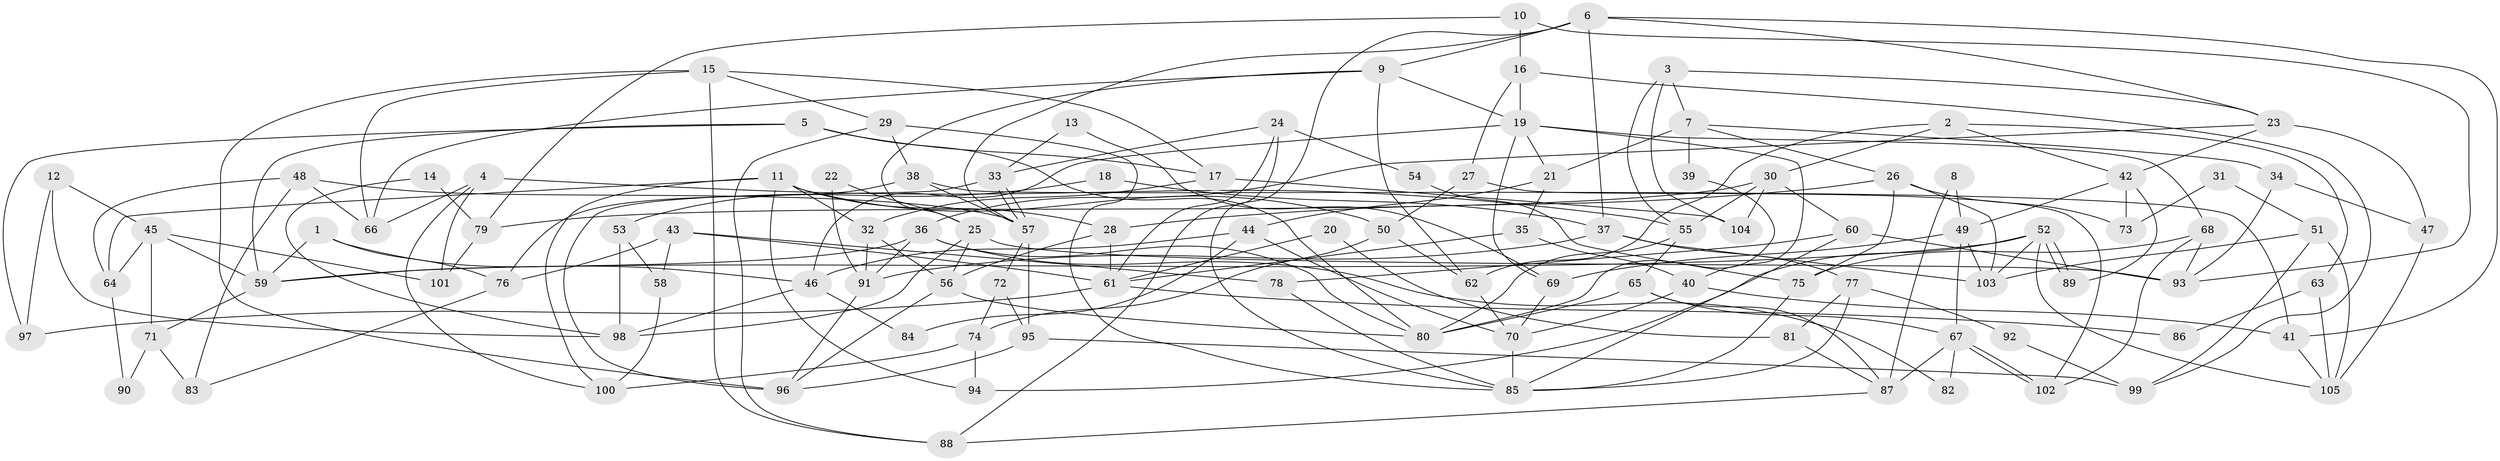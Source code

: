 // coarse degree distribution, {6: 0.11538461538461539, 8: 0.07692307692307693, 15: 0.038461538461538464, 4: 0.25, 12: 0.019230769230769232, 10: 0.019230769230769232, 3: 0.17307692307692307, 5: 0.1346153846153846, 11: 0.019230769230769232, 9: 0.038461538461538464, 1: 0.057692307692307696, 2: 0.057692307692307696}
// Generated by graph-tools (version 1.1) at 2025/18/03/04/25 18:18:54]
// undirected, 105 vertices, 210 edges
graph export_dot {
graph [start="1"]
  node [color=gray90,style=filled];
  1;
  2;
  3;
  4;
  5;
  6;
  7;
  8;
  9;
  10;
  11;
  12;
  13;
  14;
  15;
  16;
  17;
  18;
  19;
  20;
  21;
  22;
  23;
  24;
  25;
  26;
  27;
  28;
  29;
  30;
  31;
  32;
  33;
  34;
  35;
  36;
  37;
  38;
  39;
  40;
  41;
  42;
  43;
  44;
  45;
  46;
  47;
  48;
  49;
  50;
  51;
  52;
  53;
  54;
  55;
  56;
  57;
  58;
  59;
  60;
  61;
  62;
  63;
  64;
  65;
  66;
  67;
  68;
  69;
  70;
  71;
  72;
  73;
  74;
  75;
  76;
  77;
  78;
  79;
  80;
  81;
  82;
  83;
  84;
  85;
  86;
  87;
  88;
  89;
  90;
  91;
  92;
  93;
  94;
  95;
  96;
  97;
  98;
  99;
  100;
  101;
  102;
  103;
  104;
  105;
  1 -- 46;
  1 -- 76;
  1 -- 59;
  2 -- 30;
  2 -- 42;
  2 -- 62;
  2 -- 63;
  3 -- 7;
  3 -- 55;
  3 -- 23;
  3 -- 104;
  4 -- 66;
  4 -- 55;
  4 -- 100;
  4 -- 101;
  5 -- 59;
  5 -- 17;
  5 -- 80;
  5 -- 97;
  6 -- 57;
  6 -- 37;
  6 -- 9;
  6 -- 23;
  6 -- 41;
  6 -- 85;
  7 -- 26;
  7 -- 34;
  7 -- 21;
  7 -- 39;
  8 -- 87;
  8 -- 49;
  9 -- 25;
  9 -- 19;
  9 -- 62;
  9 -- 66;
  10 -- 79;
  10 -- 16;
  10 -- 93;
  11 -- 100;
  11 -- 32;
  11 -- 28;
  11 -- 50;
  11 -- 64;
  11 -- 94;
  12 -- 98;
  12 -- 45;
  12 -- 97;
  13 -- 33;
  13 -- 69;
  14 -- 79;
  14 -- 98;
  15 -- 96;
  15 -- 88;
  15 -- 17;
  15 -- 29;
  15 -- 66;
  16 -- 27;
  16 -- 19;
  16 -- 99;
  17 -- 32;
  17 -- 104;
  18 -- 53;
  18 -- 37;
  19 -- 40;
  19 -- 21;
  19 -- 46;
  19 -- 68;
  19 -- 69;
  20 -- 61;
  20 -- 81;
  21 -- 35;
  21 -- 44;
  22 -- 91;
  22 -- 25;
  23 -- 36;
  23 -- 42;
  23 -- 47;
  24 -- 61;
  24 -- 33;
  24 -- 54;
  24 -- 88;
  25 -- 56;
  25 -- 93;
  25 -- 98;
  26 -- 28;
  26 -- 75;
  26 -- 73;
  26 -- 103;
  27 -- 50;
  27 -- 102;
  28 -- 61;
  28 -- 56;
  29 -- 38;
  29 -- 85;
  29 -- 88;
  30 -- 55;
  30 -- 104;
  30 -- 60;
  30 -- 79;
  31 -- 51;
  31 -- 73;
  32 -- 56;
  32 -- 91;
  33 -- 96;
  33 -- 57;
  33 -- 57;
  34 -- 93;
  34 -- 47;
  35 -- 40;
  35 -- 61;
  36 -- 59;
  36 -- 80;
  36 -- 82;
  36 -- 91;
  37 -- 103;
  37 -- 91;
  37 -- 77;
  38 -- 41;
  38 -- 57;
  38 -- 76;
  39 -- 80;
  40 -- 70;
  40 -- 41;
  41 -- 105;
  42 -- 49;
  42 -- 73;
  42 -- 89;
  43 -- 61;
  43 -- 78;
  43 -- 58;
  43 -- 76;
  44 -- 70;
  44 -- 46;
  44 -- 84;
  45 -- 59;
  45 -- 71;
  45 -- 64;
  45 -- 101;
  46 -- 84;
  46 -- 98;
  47 -- 105;
  48 -- 66;
  48 -- 64;
  48 -- 57;
  48 -- 83;
  49 -- 67;
  49 -- 69;
  49 -- 103;
  50 -- 62;
  50 -- 74;
  51 -- 103;
  51 -- 99;
  51 -- 105;
  52 -- 89;
  52 -- 89;
  52 -- 103;
  52 -- 59;
  52 -- 94;
  52 -- 105;
  53 -- 98;
  53 -- 58;
  54 -- 75;
  55 -- 80;
  55 -- 65;
  56 -- 80;
  56 -- 96;
  57 -- 72;
  57 -- 95;
  58 -- 100;
  59 -- 71;
  60 -- 85;
  60 -- 78;
  60 -- 93;
  61 -- 97;
  61 -- 86;
  62 -- 70;
  63 -- 105;
  63 -- 86;
  64 -- 90;
  65 -- 67;
  65 -- 80;
  65 -- 87;
  67 -- 102;
  67 -- 102;
  67 -- 87;
  67 -- 82;
  68 -- 93;
  68 -- 75;
  68 -- 102;
  69 -- 70;
  70 -- 85;
  71 -- 83;
  71 -- 90;
  72 -- 74;
  72 -- 95;
  74 -- 94;
  74 -- 100;
  75 -- 85;
  76 -- 83;
  77 -- 85;
  77 -- 81;
  77 -- 92;
  78 -- 85;
  79 -- 101;
  81 -- 87;
  87 -- 88;
  91 -- 96;
  92 -- 99;
  95 -- 96;
  95 -- 99;
}
